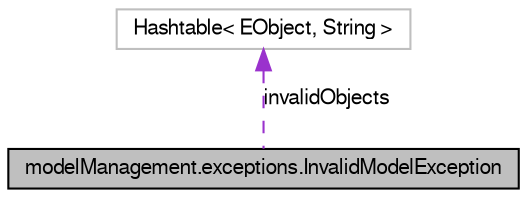 digraph G
{
  edge [fontname="FreeSans",fontsize="10",labelfontname="FreeSans",labelfontsize="10"];
  node [fontname="FreeSans",fontsize="10",shape=record];
  Node1 [label="modelManagement.exceptions.InvalidModelException",height=0.2,width=0.4,color="black", fillcolor="grey75", style="filled" fontcolor="black"];
  Node2 -> Node1 [dir=back,color="darkorchid3",fontsize="10",style="dashed",label="invalidObjects",fontname="FreeSans"];
  Node2 [label="Hashtable\< EObject, String \>",height=0.2,width=0.4,color="grey75", fillcolor="white", style="filled"];
}
